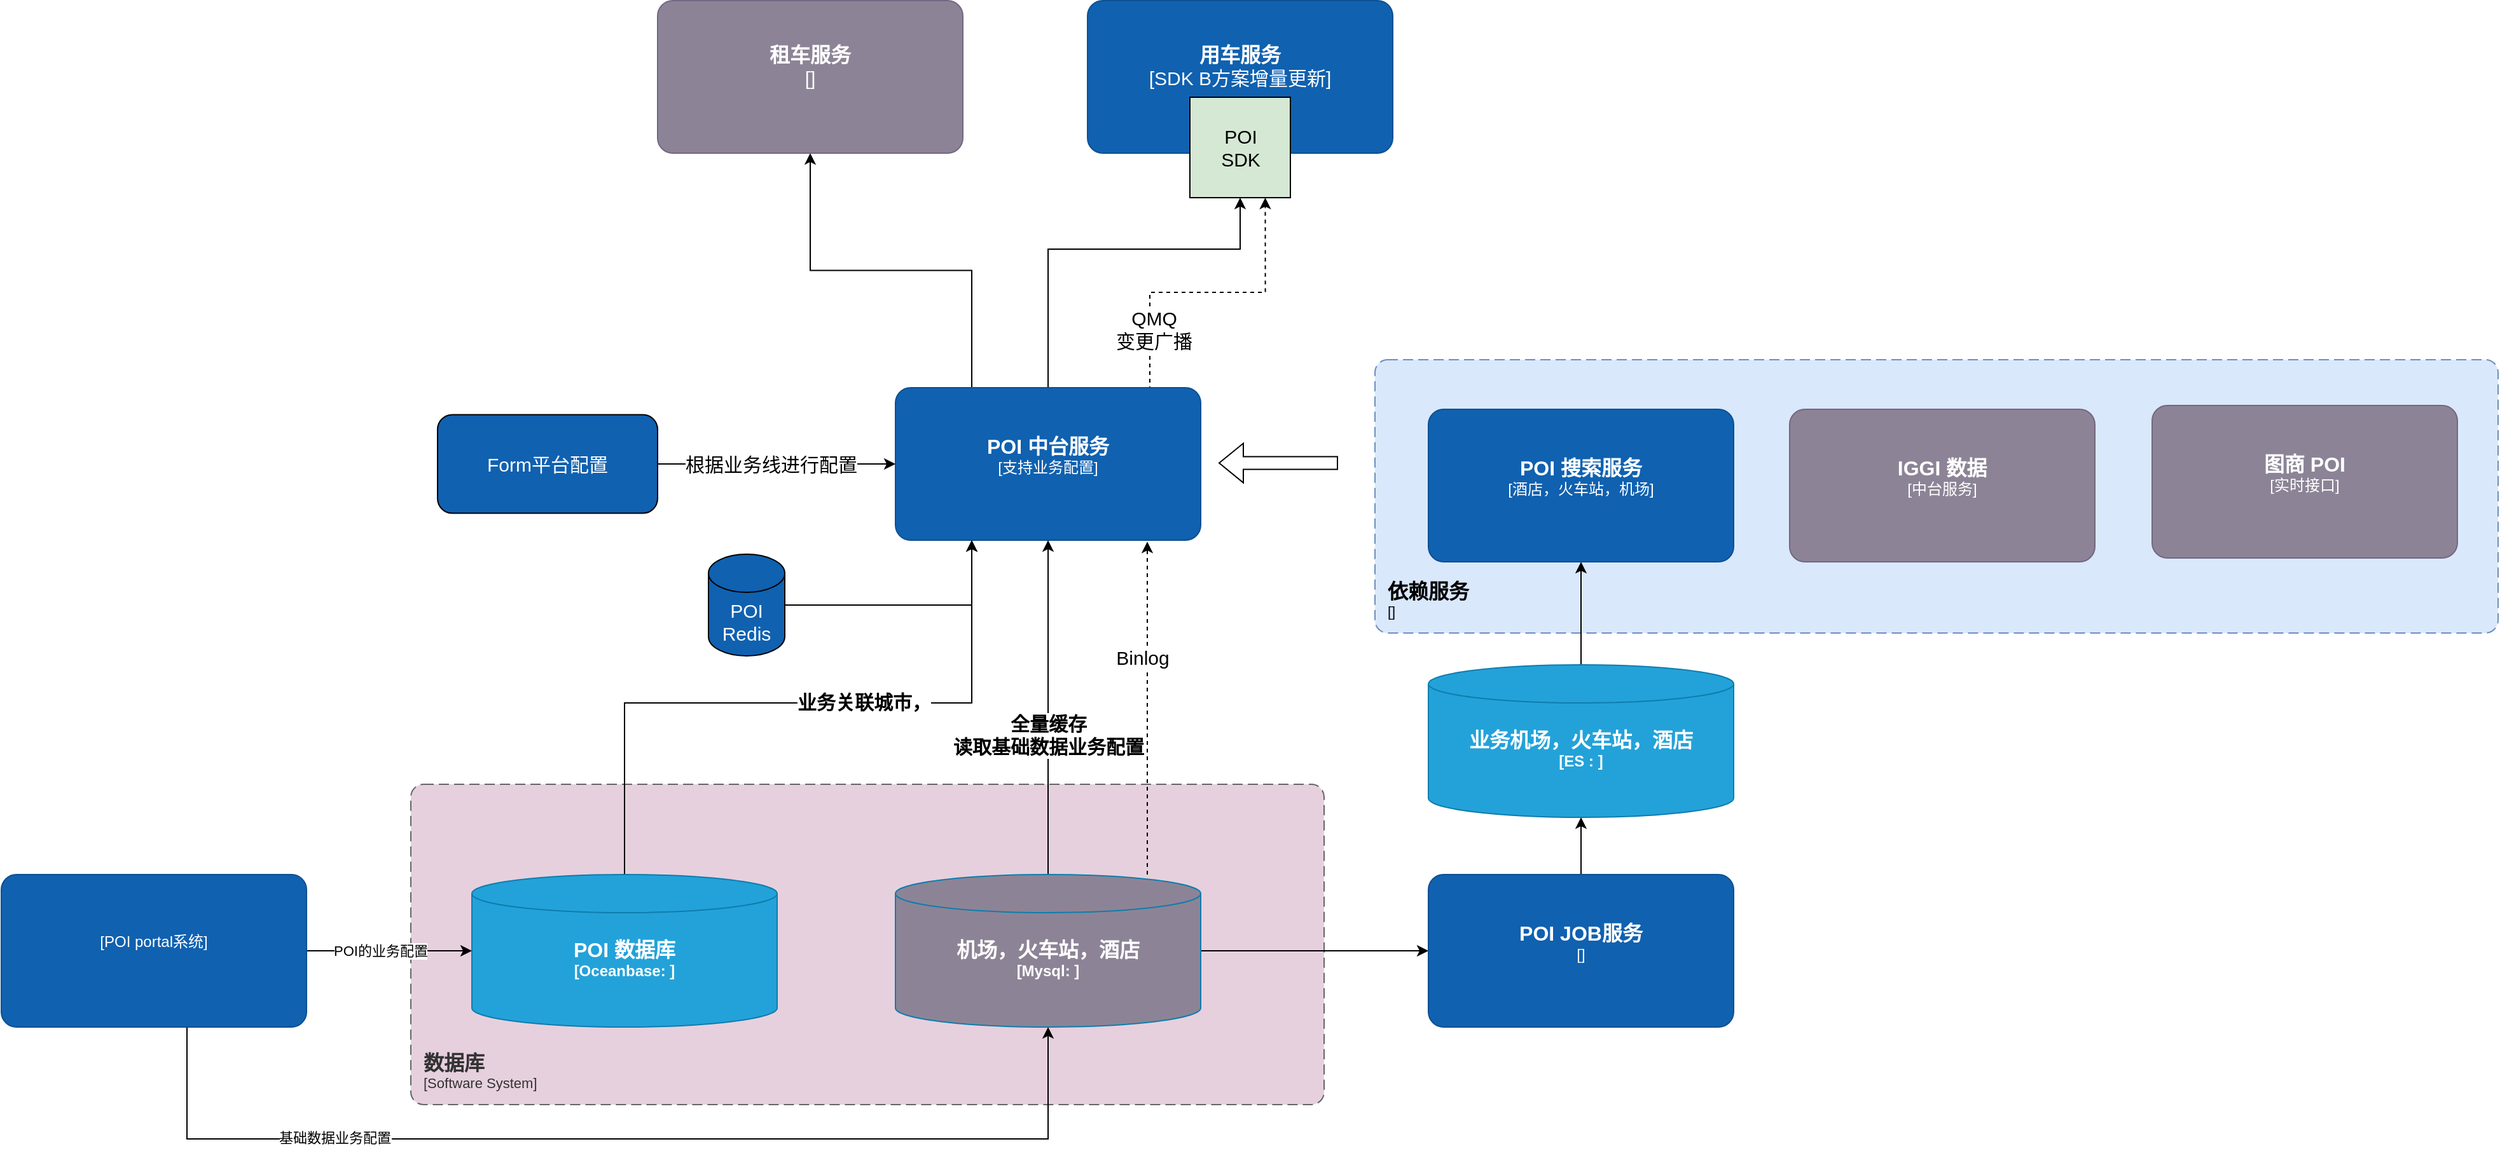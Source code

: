 <mxfile version="20.7.4" type="github" pages="3">
  <diagram id="xxfAbRhhRLg27VgUF0_M" name="容器图">
    <mxGraphModel dx="-2701" dy="-405" grid="1" gridSize="10" guides="1" tooltips="1" connect="1" arrows="1" fold="1" page="1" pageScale="1" pageWidth="827" pageHeight="1169" math="0" shadow="0">
      <root>
        <mxCell id="0" />
        <mxCell id="1" parent="0" />
        <object placeholders="1" c4Name="依赖服务" c4Type="SystemScopeBoundary" c4Application="" label="&lt;font style=&quot;font-size: 16px&quot;&gt;&lt;b&gt;&lt;div style=&quot;text-align: left&quot;&gt;%c4Name%&lt;/div&gt;&lt;/b&gt;&lt;/font&gt;&lt;div style=&quot;text-align: left&quot;&gt;[%c4Application%]&lt;/div&gt;" id="JywmvB-vhrz7vm3U-4dp-1">
          <mxCell style="rounded=1;fontSize=11;whiteSpace=wrap;html=1;dashed=1;arcSize=20;fillColor=#dae8fc;strokeColor=#6c8ebf;labelBackgroundColor=none;align=left;verticalAlign=bottom;labelBorderColor=none;spacingTop=0;spacing=10;dashPattern=8 4;metaEdit=1;rotatable=0;perimeter=rectanglePerimeter;noLabel=0;labelPadding=0;allowArrows=0;connectable=0;expand=0;recursiveResize=0;editable=1;pointerEvents=0;absoluteArcSize=1;points=[[0.25,0,0],[0.5,0,0],[0.75,0,0],[1,0.25,0],[1,0.5,0],[1,0.75,0],[0.75,1,0],[0.5,1,0],[0.25,1,0],[0,0.75,0],[0,0.5,0],[0,0.25,0]];" parent="1" vertex="1">
            <mxGeometry x="5453" y="2315" width="883" height="215" as="geometry" />
          </mxCell>
        </object>
        <object placeholders="1" c4Name="数据库" c4Type="SystemScopeBoundary" c4Application="Software System" label="&lt;font style=&quot;font-size: 16px&quot;&gt;&lt;b&gt;&lt;div style=&quot;text-align: left&quot;&gt;%c4Name%&lt;/div&gt;&lt;/b&gt;&lt;/font&gt;&lt;div style=&quot;text-align: left&quot;&gt;[%c4Application%]&lt;/div&gt;" id="JywmvB-vhrz7vm3U-4dp-2">
          <mxCell style="rounded=1;fontSize=11;whiteSpace=wrap;html=1;dashed=1;arcSize=20;fillColor=#E6D0DE;strokeColor=#666666;fontColor=#333333;labelBackgroundColor=none;align=left;verticalAlign=bottom;labelBorderColor=none;spacingTop=0;spacing=10;dashPattern=8 4;metaEdit=1;rotatable=0;perimeter=rectanglePerimeter;noLabel=0;labelPadding=0;allowArrows=0;connectable=0;expand=0;recursiveResize=0;editable=1;pointerEvents=0;absoluteArcSize=1;points=[[0.25,0,0],[0.5,0,0],[0.75,0,0],[1,0.25,0],[1,0.5,0],[1,0.75,0],[0.75,1,0],[0.5,1,0],[0.25,1,0],[0,0.75,0],[0,0.5,0],[0,0.25,0]];" parent="1" vertex="1">
            <mxGeometry x="4695" y="2649" width="718" height="252" as="geometry" />
          </mxCell>
        </object>
        <mxCell id="JywmvB-vhrz7vm3U-4dp-3" style="edgeStyle=orthogonalEdgeStyle;rounded=0;orthogonalLoop=1;jettySize=auto;html=1;entryX=0.5;entryY=1;entryDx=0;entryDy=0;fontSize=15;fontColor=#000000;" parent="1" source="JywmvB-vhrz7vm3U-4dp-7" target="JywmvB-vhrz7vm3U-4dp-34" edge="1">
          <mxGeometry relative="1" as="geometry">
            <Array as="points">
              <mxPoint x="5196" y="2228" />
              <mxPoint x="5347" y="2228" />
            </Array>
          </mxGeometry>
        </mxCell>
        <mxCell id="JywmvB-vhrz7vm3U-4dp-4" style="edgeStyle=orthogonalEdgeStyle;rounded=0;orthogonalLoop=1;jettySize=auto;html=1;exitX=0.25;exitY=0;exitDx=0;exitDy=0;exitPerimeter=0;fontSize=15;fontColor=#000000;" parent="1" source="JywmvB-vhrz7vm3U-4dp-7" target="JywmvB-vhrz7vm3U-4dp-35" edge="1">
          <mxGeometry relative="1" as="geometry" />
        </mxCell>
        <mxCell id="JywmvB-vhrz7vm3U-4dp-5" style="edgeStyle=orthogonalEdgeStyle;rounded=0;orthogonalLoop=1;jettySize=auto;html=1;exitX=0.75;exitY=0;exitDx=0;exitDy=0;exitPerimeter=0;entryX=0.75;entryY=1;entryDx=0;entryDy=0;dashed=1;fontSize=15;fontColor=#000000;" parent="1" source="JywmvB-vhrz7vm3U-4dp-7" target="JywmvB-vhrz7vm3U-4dp-34" edge="1">
          <mxGeometry relative="1" as="geometry">
            <Array as="points">
              <mxPoint x="5276" y="2337" />
              <mxPoint x="5276" y="2262" />
              <mxPoint x="5367" y="2262" />
            </Array>
          </mxGeometry>
        </mxCell>
        <mxCell id="JywmvB-vhrz7vm3U-4dp-6" value="QMQ&lt;br&gt;变更广播" style="edgeLabel;html=1;align=center;verticalAlign=middle;resizable=0;points=[];fontSize=15;fontColor=#000000;" parent="JywmvB-vhrz7vm3U-4dp-5" vertex="1" connectable="0">
          <mxGeometry x="-0.493" y="-3" relative="1" as="geometry">
            <mxPoint as="offset" />
          </mxGeometry>
        </mxCell>
        <object placeholders="1" c4Name="POI 中台服务" c4Type="支持业务配置" c4Description="" label="&lt;font style=&quot;font-size: 16px&quot;&gt;&lt;b&gt;%c4Name%&lt;/b&gt;&lt;/font&gt;&lt;div&gt;[%c4Type%]&lt;/div&gt;&lt;br&gt;&lt;div&gt;&lt;font style=&quot;font-size: 11px&quot;&gt;&lt;font color=&quot;#cccccc&quot;&gt;%c4Description%&lt;/font&gt;&lt;/div&gt;" id="JywmvB-vhrz7vm3U-4dp-7">
          <mxCell style="rounded=1;whiteSpace=wrap;html=1;labelBackgroundColor=none;fillColor=#1061B0;fontColor=#ffffff;align=center;arcSize=10;strokeColor=#0D5091;metaEdit=1;resizable=0;points=[[0.25,0,0],[0.5,0,0],[0.75,0,0],[1,0.25,0],[1,0.5,0],[1,0.75,0],[0.75,1,0],[0.5,1,0],[0.25,1,0],[0,0.75,0],[0,0.5,0],[0,0.25,0]];" parent="1" vertex="1">
            <mxGeometry x="5076" y="2337" width="240" height="120" as="geometry" />
          </mxCell>
        </object>
        <mxCell id="JywmvB-vhrz7vm3U-4dp-8" style="edgeStyle=orthogonalEdgeStyle;rounded=0;orthogonalLoop=1;jettySize=auto;html=1;" parent="1" source="JywmvB-vhrz7vm3U-4dp-10" target="JywmvB-vhrz7vm3U-4dp-7" edge="1">
          <mxGeometry relative="1" as="geometry">
            <Array as="points">
              <mxPoint x="4863" y="2585" />
              <mxPoint x="5136" y="2585" />
            </Array>
          </mxGeometry>
        </mxCell>
        <mxCell id="JywmvB-vhrz7vm3U-4dp-9" value="业务关联城市，" style="edgeLabel;html=1;align=center;verticalAlign=middle;resizable=0;points=[];fontStyle=1;fontSize=15;" parent="JywmvB-vhrz7vm3U-4dp-8" vertex="1" connectable="0">
          <mxGeometry x="0.206" y="1" relative="1" as="geometry">
            <mxPoint as="offset" />
          </mxGeometry>
        </mxCell>
        <object placeholders="1" c4Type="POI 数据库" c4Container="Oceanbase" c4Technology="" c4Description="" label="&lt;font style=&quot;font-size: 16px&quot;&gt;&lt;b&gt;%c4Type%&lt;/font&gt;&lt;div&gt;[%c4Container%:&amp;nbsp;%c4Technology%]&lt;/div&gt;&lt;br&gt;&lt;div&gt;&lt;font style=&quot;font-size: 11px&quot;&gt;&lt;font color=&quot;#E6E6E6&quot;&gt;%c4Description%&lt;/font&gt;&lt;/div&gt;" id="JywmvB-vhrz7vm3U-4dp-10">
          <mxCell style="shape=cylinder3;size=15;whiteSpace=wrap;html=1;boundedLbl=1;rounded=0;labelBackgroundColor=none;fillColor=#23A2D9;fontSize=12;fontColor=#ffffff;align=center;strokeColor=#0E7DAD;metaEdit=1;points=[[0.5,0,0],[1,0.25,0],[1,0.5,0],[1,0.75,0],[0.5,1,0],[0,0.75,0],[0,0.5,0],[0,0.25,0]];resizable=0;" parent="1" vertex="1">
            <mxGeometry x="4743" y="2720" width="240" height="120" as="geometry" />
          </mxCell>
        </object>
        <mxCell id="JywmvB-vhrz7vm3U-4dp-11" style="edgeStyle=orthogonalEdgeStyle;rounded=0;orthogonalLoop=1;jettySize=auto;html=1;" parent="1" source="JywmvB-vhrz7vm3U-4dp-12" target="JywmvB-vhrz7vm3U-4dp-19" edge="1">
          <mxGeometry relative="1" as="geometry">
            <mxPoint x="5615" y="2535.0" as="sourcePoint" />
          </mxGeometry>
        </mxCell>
        <object placeholders="1" c4Type="业务机场，火车站，酒店" c4Container="ES " c4Technology="" c4Description="" label="&lt;font style=&quot;font-size: 16px&quot;&gt;&lt;b&gt;%c4Type%&lt;/font&gt;&lt;div&gt;[%c4Container%:&amp;nbsp;%c4Technology%]&lt;/div&gt;&lt;br&gt;&lt;div&gt;&lt;font style=&quot;font-size: 11px&quot;&gt;&lt;font color=&quot;#E6E6E6&quot;&gt;%c4Description%&lt;/font&gt;&lt;/div&gt;" id="JywmvB-vhrz7vm3U-4dp-12">
          <mxCell style="shape=cylinder3;size=15;whiteSpace=wrap;html=1;boundedLbl=1;rounded=0;labelBackgroundColor=none;fillColor=#23A2D9;fontSize=12;fontColor=#ffffff;align=center;strokeColor=#0E7DAD;metaEdit=1;points=[[0.5,0,0],[1,0.25,0],[1,0.5,0],[1,0.75,0],[0.5,1,0],[0,0.75,0],[0,0.5,0],[0,0.25,0]];resizable=0;" parent="1" vertex="1">
            <mxGeometry x="5495" y="2555" width="240" height="120" as="geometry" />
          </mxCell>
        </object>
        <object placeholders="1" c4Name="图商 POI" c4Type="实时接口" c4Description="" label="&lt;font style=&quot;font-size: 16px&quot;&gt;&lt;b&gt;%c4Name%&lt;/b&gt;&lt;/font&gt;&lt;div&gt;[%c4Type%]&lt;/div&gt;&lt;br&gt;&lt;div&gt;&lt;font style=&quot;font-size: 11px&quot;&gt;&lt;font color=&quot;#cccccc&quot;&gt;%c4Description%&lt;/font&gt;&lt;/div&gt;" id="JywmvB-vhrz7vm3U-4dp-13">
          <mxCell style="rounded=1;whiteSpace=wrap;html=1;labelBackgroundColor=none;fillColor=#8C8496;fontColor=#ffffff;align=center;arcSize=10;strokeColor=#736782;metaEdit=1;resizable=0;points=[[0.25,0,0],[0.5,0,0],[0.75,0,0],[1,0.25,0],[1,0.5,0],[1,0.75,0],[0.75,1,0],[0.5,1,0],[0.25,1,0],[0,0.75,0],[0,0.5,0],[0,0.25,0]];" parent="1" vertex="1">
            <mxGeometry x="6064" y="2351" width="240" height="120" as="geometry" />
          </mxCell>
        </object>
        <mxCell id="JywmvB-vhrz7vm3U-4dp-14" style="edgeStyle=orthogonalEdgeStyle;rounded=0;orthogonalLoop=1;jettySize=auto;html=1;" parent="1" source="JywmvB-vhrz7vm3U-4dp-18" target="JywmvB-vhrz7vm3U-4dp-10" edge="1">
          <mxGeometry relative="1" as="geometry" />
        </mxCell>
        <mxCell id="JywmvB-vhrz7vm3U-4dp-15" value="POI的业务配置" style="edgeLabel;html=1;align=center;verticalAlign=middle;resizable=0;points=[];" parent="JywmvB-vhrz7vm3U-4dp-14" vertex="1" connectable="0">
          <mxGeometry x="-0.295" y="3" relative="1" as="geometry">
            <mxPoint x="12" y="3" as="offset" />
          </mxGeometry>
        </mxCell>
        <mxCell id="JywmvB-vhrz7vm3U-4dp-16" style="edgeStyle=orthogonalEdgeStyle;rounded=0;orthogonalLoop=1;jettySize=auto;html=1;entryX=0.5;entryY=1;entryDx=0;entryDy=0;entryPerimeter=0;" parent="1" source="JywmvB-vhrz7vm3U-4dp-18" target="JywmvB-vhrz7vm3U-4dp-26" edge="1">
          <mxGeometry relative="1" as="geometry">
            <Array as="points">
              <mxPoint x="4519" y="2928" />
              <mxPoint x="5196" y="2928" />
            </Array>
          </mxGeometry>
        </mxCell>
        <mxCell id="JywmvB-vhrz7vm3U-4dp-17" value="基础数据业务配置" style="edgeLabel;html=1;align=center;verticalAlign=middle;resizable=0;points=[];" parent="JywmvB-vhrz7vm3U-4dp-16" vertex="1" connectable="0">
          <mxGeometry x="-0.519" y="1" relative="1" as="geometry">
            <mxPoint x="-1" as="offset" />
          </mxGeometry>
        </mxCell>
        <object placeholders="1" c4Name="" c4Type="POI portal系统" c4Description="" label="&lt;font style=&quot;font-size: 16px&quot;&gt;&lt;b&gt;%c4Name%&lt;/b&gt;&lt;/font&gt;&lt;div&gt;[%c4Type%]&lt;/div&gt;&lt;br&gt;&lt;div&gt;&lt;font style=&quot;font-size: 11px&quot;&gt;&lt;font color=&quot;#cccccc&quot;&gt;%c4Description%&lt;/font&gt;&lt;/div&gt;" id="JywmvB-vhrz7vm3U-4dp-18">
          <mxCell style="rounded=1;whiteSpace=wrap;html=1;labelBackgroundColor=none;fillColor=#1061B0;fontColor=#ffffff;align=center;arcSize=10;strokeColor=#0D5091;metaEdit=1;resizable=0;points=[[0.25,0,0],[0.5,0,0],[0.75,0,0],[1,0.25,0],[1,0.5,0],[1,0.75,0],[0.75,1,0],[0.5,1,0],[0.25,1,0],[0,0.75,0],[0,0.5,0],[0,0.25,0]];" parent="1" vertex="1">
            <mxGeometry x="4373" y="2720" width="240" height="120" as="geometry" />
          </mxCell>
        </object>
        <object placeholders="1" c4Name="POI 搜索服务" c4Type="酒店，火车站，机场" c4Description="" label="&lt;font style=&quot;font-size: 16px&quot;&gt;&lt;b&gt;%c4Name%&lt;/b&gt;&lt;/font&gt;&lt;div&gt;[%c4Type%]&lt;/div&gt;&lt;br&gt;&lt;div&gt;&lt;font style=&quot;font-size: 11px&quot;&gt;&lt;font color=&quot;#cccccc&quot;&gt;%c4Description%&lt;/font&gt;&lt;/div&gt;" id="JywmvB-vhrz7vm3U-4dp-19">
          <mxCell style="rounded=1;whiteSpace=wrap;html=1;labelBackgroundColor=none;fillColor=#1061B0;fontColor=#ffffff;align=center;arcSize=10;strokeColor=#0D5091;metaEdit=1;resizable=0;points=[[0.25,0,0],[0.5,0,0],[0.75,0,0],[1,0.25,0],[1,0.5,0],[1,0.75,0],[0.75,1,0],[0.5,1,0],[0.25,1,0],[0,0.75,0],[0,0.5,0],[0,0.25,0]];" parent="1" vertex="1">
            <mxGeometry x="5495" y="2354" width="240" height="120" as="geometry" />
          </mxCell>
        </object>
        <object placeholders="1" c4Name="IGGI 数据" c4Type="中台服务" c4Description="" label="&lt;font style=&quot;font-size: 16px&quot;&gt;&lt;b&gt;%c4Name%&lt;/b&gt;&lt;/font&gt;&lt;div&gt;[%c4Type%]&lt;/div&gt;&lt;br&gt;&lt;div&gt;&lt;font style=&quot;font-size: 11px&quot;&gt;&lt;font color=&quot;#cccccc&quot;&gt;%c4Description%&lt;/font&gt;&lt;/div&gt;" id="JywmvB-vhrz7vm3U-4dp-20">
          <mxCell style="rounded=1;whiteSpace=wrap;html=1;labelBackgroundColor=none;fillColor=#8C8496;fontColor=#ffffff;align=center;arcSize=10;strokeColor=#736782;metaEdit=1;resizable=0;points=[[0.25,0,0],[0.5,0,0],[0.75,0,0],[1,0.25,0],[1,0.5,0],[1,0.75,0],[0.75,1,0],[0.5,1,0],[0.25,1,0],[0,0.75,0],[0,0.5,0],[0,0.25,0]];" parent="1" vertex="1">
            <mxGeometry x="5779" y="2354" width="240" height="120" as="geometry" />
          </mxCell>
        </object>
        <mxCell id="JywmvB-vhrz7vm3U-4dp-21" style="edgeStyle=orthogonalEdgeStyle;rounded=0;orthogonalLoop=1;jettySize=auto;html=1;" parent="1" source="JywmvB-vhrz7vm3U-4dp-26" target="JywmvB-vhrz7vm3U-4dp-28" edge="1">
          <mxGeometry relative="1" as="geometry" />
        </mxCell>
        <mxCell id="JywmvB-vhrz7vm3U-4dp-22" style="edgeStyle=orthogonalEdgeStyle;rounded=0;orthogonalLoop=1;jettySize=auto;html=1;entryX=0.5;entryY=1;entryDx=0;entryDy=0;entryPerimeter=0;" parent="1" source="JywmvB-vhrz7vm3U-4dp-26" target="JywmvB-vhrz7vm3U-4dp-7" edge="1">
          <mxGeometry relative="1" as="geometry" />
        </mxCell>
        <mxCell id="JywmvB-vhrz7vm3U-4dp-23" value="全量缓存&lt;br style=&quot;font-size: 15px;&quot;&gt;读取基础数据业务配置" style="edgeLabel;html=1;align=center;verticalAlign=middle;resizable=0;points=[];fontStyle=1;fontSize=15;" parent="JywmvB-vhrz7vm3U-4dp-22" vertex="1" connectable="0">
          <mxGeometry x="0.296" y="4" relative="1" as="geometry">
            <mxPoint x="4" y="60" as="offset" />
          </mxGeometry>
        </mxCell>
        <mxCell id="JywmvB-vhrz7vm3U-4dp-24" style="edgeStyle=orthogonalEdgeStyle;rounded=0;orthogonalLoop=1;jettySize=auto;html=1;entryX=0.825;entryY=1.009;entryDx=0;entryDy=0;entryPerimeter=0;fontSize=15;fontColor=#000000;dashed=1;" parent="1" source="JywmvB-vhrz7vm3U-4dp-26" target="JywmvB-vhrz7vm3U-4dp-7" edge="1">
          <mxGeometry relative="1" as="geometry">
            <Array as="points">
              <mxPoint x="5274" y="2658" />
              <mxPoint x="5274" y="2658" />
            </Array>
          </mxGeometry>
        </mxCell>
        <mxCell id="JywmvB-vhrz7vm3U-4dp-25" value="Binlog" style="edgeLabel;html=1;align=center;verticalAlign=middle;resizable=0;points=[];fontSize=15;fontColor=#000000;" parent="JywmvB-vhrz7vm3U-4dp-24" vertex="1" connectable="0">
          <mxGeometry x="-0.725" y="2" relative="1" as="geometry">
            <mxPoint x="-2" y="-135" as="offset" />
          </mxGeometry>
        </mxCell>
        <object placeholders="1" c4Type="机场，火车站，酒店" c4Container="Mysql" c4Technology="" c4Description="" label="&lt;font style=&quot;font-size: 16px&quot;&gt;&lt;b&gt;%c4Type%&lt;/font&gt;&lt;div&gt;[%c4Container%:&amp;nbsp;%c4Technology%]&lt;/div&gt;&lt;br&gt;&lt;div&gt;&lt;font style=&quot;font-size: 11px&quot;&gt;&lt;font color=&quot;#E6E6E6&quot;&gt;%c4Description%&lt;/font&gt;&lt;/div&gt;" id="JywmvB-vhrz7vm3U-4dp-26">
          <mxCell style="shape=cylinder3;size=15;whiteSpace=wrap;html=1;boundedLbl=1;rounded=0;labelBackgroundColor=none;fillColor=#8C8496;fontSize=12;fontColor=#ffffff;align=center;strokeColor=#0E7DAD;metaEdit=1;points=[[0.5,0,0],[1,0.25,0],[1,0.5,0],[1,0.75,0],[0.5,1,0],[0,0.75,0],[0,0.5,0],[0,0.25,0]];resizable=0;" parent="1" vertex="1">
            <mxGeometry x="5076" y="2720" width="240" height="120" as="geometry" />
          </mxCell>
        </object>
        <mxCell id="JywmvB-vhrz7vm3U-4dp-27" style="edgeStyle=orthogonalEdgeStyle;rounded=0;orthogonalLoop=1;jettySize=auto;html=1;" parent="1" source="JywmvB-vhrz7vm3U-4dp-28" target="JywmvB-vhrz7vm3U-4dp-12" edge="1">
          <mxGeometry relative="1" as="geometry" />
        </mxCell>
        <object placeholders="1" c4Name="POI JOB服务" c4Type="" c4Description="" label="&lt;font style=&quot;font-size: 16px&quot;&gt;&lt;b&gt;%c4Name%&lt;/b&gt;&lt;/font&gt;&lt;div&gt;[%c4Type%]&lt;/div&gt;&lt;br&gt;&lt;div&gt;&lt;font style=&quot;font-size: 11px&quot;&gt;&lt;font color=&quot;#cccccc&quot;&gt;%c4Description%&lt;/font&gt;&lt;/div&gt;" id="JywmvB-vhrz7vm3U-4dp-28">
          <mxCell style="rounded=1;whiteSpace=wrap;html=1;labelBackgroundColor=none;fillColor=#1061B0;fontColor=#ffffff;align=center;arcSize=10;strokeColor=#0D5091;metaEdit=1;resizable=0;points=[[0.25,0,0],[0.5,0,0],[0.75,0,0],[1,0.25,0],[1,0.5,0],[1,0.75,0],[0.75,1,0],[0.5,1,0],[0.25,1,0],[0,0.75,0],[0,0.5,0],[0,0.25,0]];" parent="1" vertex="1">
            <mxGeometry x="5495" y="2720" width="240" height="120" as="geometry" />
          </mxCell>
        </object>
        <mxCell id="JywmvB-vhrz7vm3U-4dp-29" value="" style="shape=flexArrow;endArrow=classic;html=1;rounded=0;" parent="1" edge="1">
          <mxGeometry width="50" height="50" relative="1" as="geometry">
            <mxPoint x="5424" y="2396.29" as="sourcePoint" />
            <mxPoint x="5330" y="2396.29" as="targetPoint" />
          </mxGeometry>
        </mxCell>
        <mxCell id="JywmvB-vhrz7vm3U-4dp-30" style="edgeStyle=orthogonalEdgeStyle;rounded=0;orthogonalLoop=1;jettySize=auto;html=1;fontSize=15;fontColor=#FFFFFF;" parent="1" source="JywmvB-vhrz7vm3U-4dp-32" target="JywmvB-vhrz7vm3U-4dp-7" edge="1">
          <mxGeometry relative="1" as="geometry" />
        </mxCell>
        <mxCell id="JywmvB-vhrz7vm3U-4dp-31" value="&lt;font color=&quot;#000000&quot;&gt;根据业务线进行配置&lt;/font&gt;" style="edgeLabel;html=1;align=center;verticalAlign=middle;resizable=0;points=[];fontSize=15;fontColor=#FFFFFF;" parent="JywmvB-vhrz7vm3U-4dp-30" vertex="1" connectable="0">
          <mxGeometry x="-0.236" y="-1" relative="1" as="geometry">
            <mxPoint x="17" y="-1" as="offset" />
          </mxGeometry>
        </mxCell>
        <mxCell id="JywmvB-vhrz7vm3U-4dp-32" value="&lt;font style=&quot;font-size: 15px;&quot; color=&quot;#ffffff&quot;&gt;Form平台配置&lt;/font&gt;" style="rounded=1;whiteSpace=wrap;html=1;fillColor=#1061B0;" parent="1" vertex="1">
          <mxGeometry x="4716" y="2358.25" width="173" height="77.5" as="geometry" />
        </mxCell>
        <object placeholders="1" c4Name="用车服务" c4Type="SDK B方案增量更新" c4Description="" label="&lt;font style=&quot;font-size: 16px&quot;&gt;&lt;b&gt;%c4Name%&lt;/b&gt;&lt;/font&gt;&lt;div&gt;[%c4Type%]&lt;/div&gt;&lt;br&gt;&lt;div&gt;&lt;font style=&quot;font-size: 11px&quot;&gt;&lt;font color=&quot;#cccccc&quot;&gt;%c4Description%&lt;/font&gt;&lt;/div&gt;" id="JywmvB-vhrz7vm3U-4dp-33">
          <mxCell style="rounded=1;whiteSpace=wrap;html=1;labelBackgroundColor=none;fillColor=#1061B0;fontColor=#ffffff;align=center;arcSize=10;strokeColor=#0D5091;metaEdit=1;resizable=0;points=[[0.25,0,0],[0.5,0,0],[0.75,0,0],[1,0.25,0],[1,0.5,0],[1,0.75,0],[0.75,1,0],[0.5,1,0],[0.25,1,0],[0,0.75,0],[0,0.5,0],[0,0.25,0]];fontSize=15;" parent="1" vertex="1">
            <mxGeometry x="5227" y="2032.5" width="240" height="120" as="geometry" />
          </mxCell>
        </object>
        <mxCell id="JywmvB-vhrz7vm3U-4dp-34" value="POI &lt;br&gt;SDK" style="whiteSpace=wrap;html=1;aspect=fixed;fontSize=15;fontColor=#000000;fillColor=#D5E8D4;" parent="1" vertex="1">
          <mxGeometry x="5307.5" y="2108.5" width="79" height="79" as="geometry" />
        </mxCell>
        <object placeholders="1" c4Name="租车服务" c4Type="" c4Description="" label="&lt;font style=&quot;font-size: 16px&quot;&gt;&lt;b&gt;%c4Name%&lt;/b&gt;&lt;/font&gt;&lt;div&gt;[%c4Type%]&lt;/div&gt;&lt;br&gt;&lt;div&gt;&lt;font style=&quot;font-size: 11px&quot;&gt;&lt;font color=&quot;#cccccc&quot;&gt;%c4Description%&lt;/font&gt;&lt;/div&gt;" id="JywmvB-vhrz7vm3U-4dp-35">
          <mxCell style="rounded=1;whiteSpace=wrap;html=1;labelBackgroundColor=none;fillColor=#8C8496;fontColor=#ffffff;align=center;arcSize=10;strokeColor=#736782;metaEdit=1;resizable=0;points=[[0.25,0,0],[0.5,0,0],[0.75,0,0],[1,0.25,0],[1,0.5,0],[1,0.75,0],[0.75,1,0],[0.5,1,0],[0.25,1,0],[0,0.75,0],[0,0.5,0],[0,0.25,0]];fontSize=15;" parent="1" vertex="1">
            <mxGeometry x="4889" y="2032.5" width="240" height="120" as="geometry" />
          </mxCell>
        </object>
        <mxCell id="JywmvB-vhrz7vm3U-4dp-36" style="edgeStyle=orthogonalEdgeStyle;rounded=0;orthogonalLoop=1;jettySize=auto;html=1;entryX=0.25;entryY=1;entryDx=0;entryDy=0;entryPerimeter=0;fontSize=15;fontColor=#000000;" parent="1" source="JywmvB-vhrz7vm3U-4dp-37" target="JywmvB-vhrz7vm3U-4dp-7" edge="1">
          <mxGeometry relative="1" as="geometry" />
        </mxCell>
        <mxCell id="JywmvB-vhrz7vm3U-4dp-37" value="&lt;font color=&quot;#ffffff&quot;&gt;POI&lt;br&gt;Redis&lt;/font&gt;" style="shape=cylinder3;whiteSpace=wrap;html=1;boundedLbl=1;backgroundOutline=1;size=15;fontSize=15;fontColor=#000000;fillColor=#1061B0;" parent="1" vertex="1">
          <mxGeometry x="4929" y="2468" width="60" height="80" as="geometry" />
        </mxCell>
      </root>
    </mxGraphModel>
  </diagram>
  <diagram id="j_DY-2ZRMfnexZhP-WiO" name="缓存设计">
    <mxGraphModel dx="607" dy="-405" grid="1" gridSize="10" guides="1" tooltips="1" connect="1" arrows="1" fold="1" page="1" pageScale="1" pageWidth="827" pageHeight="1169" math="0" shadow="0">
      <root>
        <mxCell id="0" />
        <mxCell id="1" parent="0" />
        <object placeholders="1" c4Name="POI 中台" c4Type="" c4Application="" label="&lt;font style=&quot;font-size: 16px&quot;&gt;&lt;b&gt;&lt;div style=&quot;text-align: left&quot;&gt;%c4Name%&lt;/div&gt;&lt;/b&gt;&lt;/font&gt;&lt;div style=&quot;text-align: left&quot;&gt;[%c4Application%]&lt;/div&gt;" id="P3eT0y8ZNAPA90NeWUkd-2">
          <mxCell style="rounded=1;fontSize=11;whiteSpace=wrap;html=1;dashed=1;arcSize=20;fillColor=#ffe6cc;strokeColor=#d79b00;labelBackgroundColor=none;align=left;verticalAlign=bottom;labelBorderColor=none;spacingTop=0;spacing=10;dashPattern=8 4;metaEdit=1;rotatable=0;perimeter=rectanglePerimeter;noLabel=0;labelPadding=0;allowArrows=0;connectable=0;expand=0;recursiveResize=0;editable=1;pointerEvents=0;absoluteArcSize=1;points=[[0.25,0,0],[0.5,0,0],[0.75,0,0],[1,0.25,0],[1,0.5,0],[1,0.75,0],[0.75,1,0],[0.5,1,0],[0.25,1,0],[0,0.75,0],[0,0.5,0],[0,0.25,0]];" parent="1" vertex="1">
            <mxGeometry x="1110" y="1360" width="610" height="260" as="geometry" />
          </mxCell>
        </object>
        <mxCell id="Jf5C5ncw9Qjgu21DeCvS-6" style="edgeStyle=orthogonalEdgeStyle;rounded=0;orthogonalLoop=1;jettySize=auto;html=1;entryX=0.446;entryY=-0.008;entryDx=0;entryDy=0;entryPerimeter=0;" parent="1" source="Jf5C5ncw9Qjgu21DeCvS-2" target="Jf5C5ncw9Qjgu21DeCvS-4" edge="1">
          <mxGeometry relative="1" as="geometry">
            <Array as="points">
              <mxPoint x="1317" y="1590" />
              <mxPoint x="1317" y="1590" />
            </Array>
          </mxGeometry>
        </mxCell>
        <mxCell id="Jf5C5ncw9Qjgu21DeCvS-7" value="点火加载全量缓存&lt;br&gt;实现CacheManager接口" style="edgeLabel;html=1;align=center;verticalAlign=middle;resizable=0;points=[];" parent="Jf5C5ncw9Qjgu21DeCvS-6" vertex="1" connectable="0">
          <mxGeometry x="0.547" y="1" relative="1" as="geometry">
            <mxPoint x="-8" y="-69" as="offset" />
          </mxGeometry>
        </mxCell>
        <mxCell id="Jf5C5ncw9Qjgu21DeCvS-2" value="业务机场，火车站，全量缓存&lt;br&gt;业务和locale 作为数据的属性写入缓存" style="rounded=1;whiteSpace=wrap;html=1;fillColor=#e1d5e7;strokeColor=#9673a6;" parent="1" vertex="1">
          <mxGeometry x="1250" y="1540" width="330" height="60" as="geometry" />
        </mxCell>
        <mxCell id="Jf5C5ncw9Qjgu21DeCvS-14" style="edgeStyle=orthogonalEdgeStyle;rounded=0;orthogonalLoop=1;jettySize=auto;html=1;" parent="1" source="Jf5C5ncw9Qjgu21DeCvS-3" target="Jf5C5ncw9Qjgu21DeCvS-10" edge="1">
          <mxGeometry relative="1" as="geometry" />
        </mxCell>
        <mxCell id="Jf5C5ncw9Qjgu21DeCvS-3" value="&lt;b&gt;POI 缓存&lt;br&gt;酒店缓存&lt;br&gt;&lt;/b&gt;&lt;br&gt;Redis&amp;nbsp;" style="shape=cylinder3;whiteSpace=wrap;html=1;boundedLbl=1;backgroundOutline=1;size=15;fillColor=#e1d5e7;strokeColor=#9673a6;" parent="1" vertex="1">
          <mxGeometry x="950" y="1415" width="110" height="160" as="geometry" />
        </mxCell>
        <mxCell id="Jf5C5ncw9Qjgu21DeCvS-8" style="edgeStyle=orthogonalEdgeStyle;rounded=0;orthogonalLoop=1;jettySize=auto;html=1;entryX=0.5;entryY=1;entryDx=0;entryDy=0;" parent="1" source="Jf5C5ncw9Qjgu21DeCvS-4" target="Jf5C5ncw9Qjgu21DeCvS-2" edge="1">
          <mxGeometry relative="1" as="geometry">
            <Array as="points">
              <mxPoint x="1415" y="1720" />
              <mxPoint x="1415" y="1720" />
            </Array>
          </mxGeometry>
        </mxCell>
        <mxCell id="Jf5C5ncw9Qjgu21DeCvS-9" value="定时进行全量更新" style="edgeLabel;html=1;align=center;verticalAlign=middle;resizable=0;points=[];" parent="Jf5C5ncw9Qjgu21DeCvS-8" vertex="1" connectable="0">
          <mxGeometry x="-0.282" y="3" relative="1" as="geometry">
            <mxPoint x="3" y="-11" as="offset" />
          </mxGeometry>
        </mxCell>
        <mxCell id="Jf5C5ncw9Qjgu21DeCvS-15" style="edgeStyle=orthogonalEdgeStyle;rounded=0;orthogonalLoop=1;jettySize=auto;html=1;dashed=1;" parent="1" source="Jf5C5ncw9Qjgu21DeCvS-4" target="Jf5C5ncw9Qjgu21DeCvS-2" edge="1">
          <mxGeometry relative="1" as="geometry">
            <mxPoint x="1490" y="1590" as="targetPoint" />
            <Array as="points">
              <mxPoint x="1520" y="1840" />
            </Array>
          </mxGeometry>
        </mxCell>
        <mxCell id="Jf5C5ncw9Qjgu21DeCvS-16" value="BingLog 监听" style="edgeLabel;html=1;align=center;verticalAlign=middle;resizable=0;points=[];" parent="Jf5C5ncw9Qjgu21DeCvS-15" vertex="1" connectable="0">
          <mxGeometry x="-0.231" y="-2" relative="1" as="geometry">
            <mxPoint y="-111" as="offset" />
          </mxGeometry>
        </mxCell>
        <object placeholders="1" c4Type="数据库" c4Container="" c4Technology="Mysql" c4Description="" label="&lt;font style=&quot;font-size: 16px&quot;&gt;&lt;b&gt;%c4Type%&lt;/font&gt;&lt;div&gt;[%c4Container%:&amp;nbsp;%c4Technology%]&lt;/div&gt;&lt;br&gt;&lt;div&gt;&lt;font style=&quot;font-size: 11px&quot;&gt;&lt;font color=&quot;#E6E6E6&quot;&gt;%c4Description%&lt;/font&gt;&lt;/div&gt;" id="Jf5C5ncw9Qjgu21DeCvS-4">
          <mxCell style="shape=cylinder3;size=15;whiteSpace=wrap;html=1;boundedLbl=1;rounded=0;labelBackgroundColor=none;fillColor=#23A2D9;fontSize=12;fontColor=#ffffff;align=center;strokeColor=#0E7DAD;metaEdit=1;points=[[0.5,0,0],[1,0.25,0],[1,0.5,0],[1,0.75,0],[0.5,1,0],[0,0.75,0],[0,0.5,0],[0,0.25,0]];resizable=0;" parent="1" vertex="1">
            <mxGeometry x="1210" y="1754" width="240" height="120" as="geometry" />
          </mxCell>
        </object>
        <mxCell id="Jf5C5ncw9Qjgu21DeCvS-10" value="业务代码" style="rounded=1;whiteSpace=wrap;html=1;fillColor=#d5e8d4;strokeColor=#82b366;" parent="1" vertex="1">
          <mxGeometry x="1250" y="1390" width="330" height="60" as="geometry" />
        </mxCell>
        <mxCell id="Jf5C5ncw9Qjgu21DeCvS-17" value="" style="html=1;shadow=0;dashed=0;align=center;verticalAlign=middle;shape=mxgraph.arrows2.arrow;dy=0.6;dx=40;direction=north;notch=0;" parent="1" vertex="1">
          <mxGeometry x="1350" y="1460" width="30" height="70" as="geometry" />
        </mxCell>
        <mxCell id="Jf5C5ncw9Qjgu21DeCvS-19" value="" style="html=1;shadow=0;dashed=0;align=center;verticalAlign=middle;shape=mxgraph.arrows2.arrow;dy=0.6;dx=40;direction=north;notch=0;" parent="1" vertex="1">
          <mxGeometry x="1450" y="1460" width="30" height="70" as="geometry" />
        </mxCell>
      </root>
    </mxGraphModel>
  </diagram>
  <diagram id="laJI9IHQbc36glSzt2Sh" name="POI 搜索逻辑">
    <mxGraphModel dx="1434" dy="764" grid="1" gridSize="10" guides="1" tooltips="1" connect="1" arrows="1" fold="1" page="1" pageScale="1" pageWidth="827" pageHeight="1169" math="0" shadow="0">
      <root>
        <mxCell id="0" />
        <mxCell id="1" parent="0" />
        <mxCell id="t5S5B8A3b8xG88kBTEdM-7" value="" style="edgeStyle=orthogonalEdgeStyle;rounded=0;orthogonalLoop=1;jettySize=auto;html=1;" edge="1" parent="1" source="t5S5B8A3b8xG88kBTEdM-1" target="t5S5B8A3b8xG88kBTEdM-6">
          <mxGeometry relative="1" as="geometry" />
        </mxCell>
        <mxCell id="t5S5B8A3b8xG88kBTEdM-1" value="POI 搜索接口&lt;br&gt;&lt;br&gt;核心参数：&amp;nbsp;&lt;br&gt;1. &lt;font face=&quot;Consolas&quot; color=&quot;#008000&quot;&gt;&lt;span style=&quot;background-color: rgb(255, 255, 255);&quot;&gt;&lt;b&gt;query：&lt;/b&gt;&lt;/span&gt;&lt;/font&gt;&lt;span style=&quot;background-color: initial;&quot;&gt;搜索关键词 （必填）&lt;/span&gt;&lt;br&gt;2. citycode： 搜索城市&lt;br&gt;3. citylimit：当前搜索经纬度&lt;br&gt;4. radius：搜索范围&lt;br&gt;5.&amp;nbsp;&lt;span style=&quot;background-color: rgb(255, 255, 255); font-family: Consolas; font-size: 9pt;&quot;&gt;ori： 搜索起始点&lt;br&gt;&lt;/span&gt;6.&amp;nbsp;&lt;span style=&quot;color: rgb(0, 128, 0); font-weight: bold; background-color: rgb(255, 255, 255); font-family: Consolas; font-size: 9pt;&quot;&gt;location: 搜索者的位置&lt;br&gt;7.&amp;nbsp;&lt;/span&gt;&lt;span style=&quot;background-color: rgb(255, 255, 255); font-family: Consolas; font-size: 9pt;&quot;&gt;MapTypes： 指定图商（谷歌，高德，百度）&lt;/span&gt;" style="rounded=0;whiteSpace=wrap;html=1;" vertex="1" parent="1">
          <mxGeometry x="132.5" y="180" width="495" height="160" as="geometry" />
        </mxCell>
        <mxCell id="t5S5B8A3b8xG88kBTEdM-8" style="edgeStyle=orthogonalEdgeStyle;rounded=0;orthogonalLoop=1;jettySize=auto;html=1;" edge="1" parent="1" source="t5S5B8A3b8xG88kBTEdM-6">
          <mxGeometry relative="1" as="geometry">
            <mxPoint x="140" y="535" as="targetPoint" />
          </mxGeometry>
        </mxCell>
        <mxCell id="t5S5B8A3b8xG88kBTEdM-10" value="是" style="edgeLabel;html=1;align=center;verticalAlign=middle;resizable=0;points=[];" vertex="1" connectable="0" parent="t5S5B8A3b8xG88kBTEdM-8">
          <mxGeometry x="-0.285" y="-1" relative="1" as="geometry">
            <mxPoint as="offset" />
          </mxGeometry>
        </mxCell>
        <mxCell id="t5S5B8A3b8xG88kBTEdM-13" value="" style="edgeStyle=orthogonalEdgeStyle;rounded=0;orthogonalLoop=1;jettySize=auto;html=1;" edge="1" parent="1" source="t5S5B8A3b8xG88kBTEdM-6" target="t5S5B8A3b8xG88kBTEdM-12">
          <mxGeometry relative="1" as="geometry" />
        </mxCell>
        <mxCell id="t5S5B8A3b8xG88kBTEdM-6" value="是否含敏感词，配置在Qconfig里面" style="rhombus;whiteSpace=wrap;html=1;rounded=0;" vertex="1" parent="1">
          <mxGeometry x="305" y="470" width="150" height="130" as="geometry" />
        </mxCell>
        <mxCell id="t5S5B8A3b8xG88kBTEdM-11" value="退出" style="rounded=0;whiteSpace=wrap;html=1;" vertex="1" parent="1">
          <mxGeometry x="20" y="505" width="120" height="60" as="geometry" />
        </mxCell>
        <mxCell id="t5S5B8A3b8xG88kBTEdM-19" style="edgeStyle=orthogonalEdgeStyle;rounded=0;orthogonalLoop=1;jettySize=auto;html=1;" edge="1" parent="1" source="t5S5B8A3b8xG88kBTEdM-12" target="t5S5B8A3b8xG88kBTEdM-14">
          <mxGeometry relative="1" as="geometry">
            <Array as="points">
              <mxPoint x="380" y="800" />
              <mxPoint x="100" y="800" />
            </Array>
          </mxGeometry>
        </mxCell>
        <mxCell id="t5S5B8A3b8xG88kBTEdM-20" style="edgeStyle=orthogonalEdgeStyle;rounded=0;orthogonalLoop=1;jettySize=auto;html=1;" edge="1" parent="1" source="t5S5B8A3b8xG88kBTEdM-12" target="t5S5B8A3b8xG88kBTEdM-16">
          <mxGeometry relative="1" as="geometry" />
        </mxCell>
        <mxCell id="t5S5B8A3b8xG88kBTEdM-21" style="edgeStyle=orthogonalEdgeStyle;rounded=0;orthogonalLoop=1;jettySize=auto;html=1;" edge="1" parent="1" source="t5S5B8A3b8xG88kBTEdM-12" target="t5S5B8A3b8xG88kBTEdM-17">
          <mxGeometry relative="1" as="geometry">
            <Array as="points">
              <mxPoint x="380" y="800" />
              <mxPoint x="590" y="800" />
            </Array>
          </mxGeometry>
        </mxCell>
        <mxCell id="t5S5B8A3b8xG88kBTEdM-22" style="edgeStyle=orthogonalEdgeStyle;rounded=0;orthogonalLoop=1;jettySize=auto;html=1;" edge="1" parent="1" source="t5S5B8A3b8xG88kBTEdM-12" target="t5S5B8A3b8xG88kBTEdM-18">
          <mxGeometry relative="1" as="geometry">
            <Array as="points">
              <mxPoint x="380" y="800" />
              <mxPoint x="840" y="800" />
            </Array>
          </mxGeometry>
        </mxCell>
        <mxCell id="t5S5B8A3b8xG88kBTEdM-23" value="酒店一定会进行搜索" style="edgeLabel;html=1;align=center;verticalAlign=middle;resizable=0;points=[];" vertex="1" connectable="0" parent="t5S5B8A3b8xG88kBTEdM-22">
          <mxGeometry x="0.562" relative="1" as="geometry">
            <mxPoint x="-33" as="offset" />
          </mxGeometry>
        </mxCell>
        <mxCell id="t5S5B8A3b8xG88kBTEdM-12" value="1. 根据条件决定使用图商：&amp;nbsp;&lt;br&gt;" style="whiteSpace=wrap;html=1;rounded=0;" vertex="1" parent="1">
          <mxGeometry x="295" y="650" width="170" height="110" as="geometry" />
        </mxCell>
        <mxCell id="t5S5B8A3b8xG88kBTEdM-14" value="谷歌" style="rounded=0;whiteSpace=wrap;html=1;" vertex="1" parent="1">
          <mxGeometry x="40" y="880" width="120" height="60" as="geometry" />
        </mxCell>
        <mxCell id="t5S5B8A3b8xG88kBTEdM-16" value="高德" style="rounded=0;whiteSpace=wrap;html=1;" vertex="1" parent="1">
          <mxGeometry x="280" y="880" width="120" height="60" as="geometry" />
        </mxCell>
        <mxCell id="t5S5B8A3b8xG88kBTEdM-17" value="百度" style="rounded=0;whiteSpace=wrap;html=1;" vertex="1" parent="1">
          <mxGeometry x="530" y="880" width="120" height="60" as="geometry" />
        </mxCell>
        <mxCell id="t5S5B8A3b8xG88kBTEdM-18" value="酒店" style="rounded=0;whiteSpace=wrap;html=1;" vertex="1" parent="1">
          <mxGeometry x="780" y="880" width="120" height="60" as="geometry" />
        </mxCell>
      </root>
    </mxGraphModel>
  </diagram>
</mxfile>
